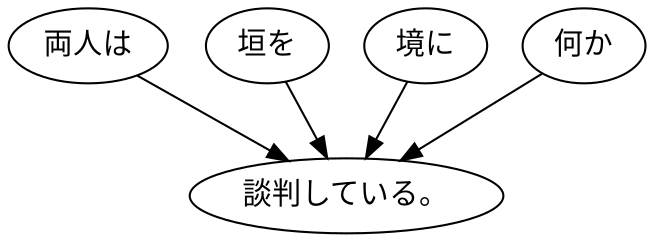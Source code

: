 digraph graph4976 {
	node0 [label="両人は"];
	node1 [label="垣を"];
	node2 [label="境に"];
	node3 [label="何か"];
	node4 [label="談判している。"];
	node0 -> node4;
	node1 -> node4;
	node2 -> node4;
	node3 -> node4;
}
